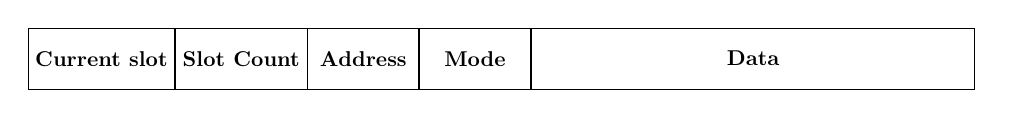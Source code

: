 \resizebox{1\textwidth}{!}{%
\begin{tikzpicture}[node distance=0cm]
\node[draw, align = center, 
        minimum width=0.15\textwidth, 
        minimum height=10mm] 
    (slot) at (0,0)
    {\textbf{Current slot}};
\node[draw, right=of slot,
        minimum width=0.15\textwidth, 
        minimum height=10mm]
    (slotcnt)
    {\textbf{Slot Count}};
\node[draw, right=of slotcnt,
        minimum width=0.15\textwidth, 
        minimum height=10mm]
    (addr)
    {\textbf{Address}};
\node[draw, right=of addr,
        minimum width=0.15\textwidth, 
        minimum height=10mm]
    (mode)
    {\textbf{Mode}};
\node[draw, right=of mode,
        minimum width=0.60\textwidth, 
        minimum height=10mm]
    (data)
    {\textbf{Data}};

\end{tikzpicture}
}%